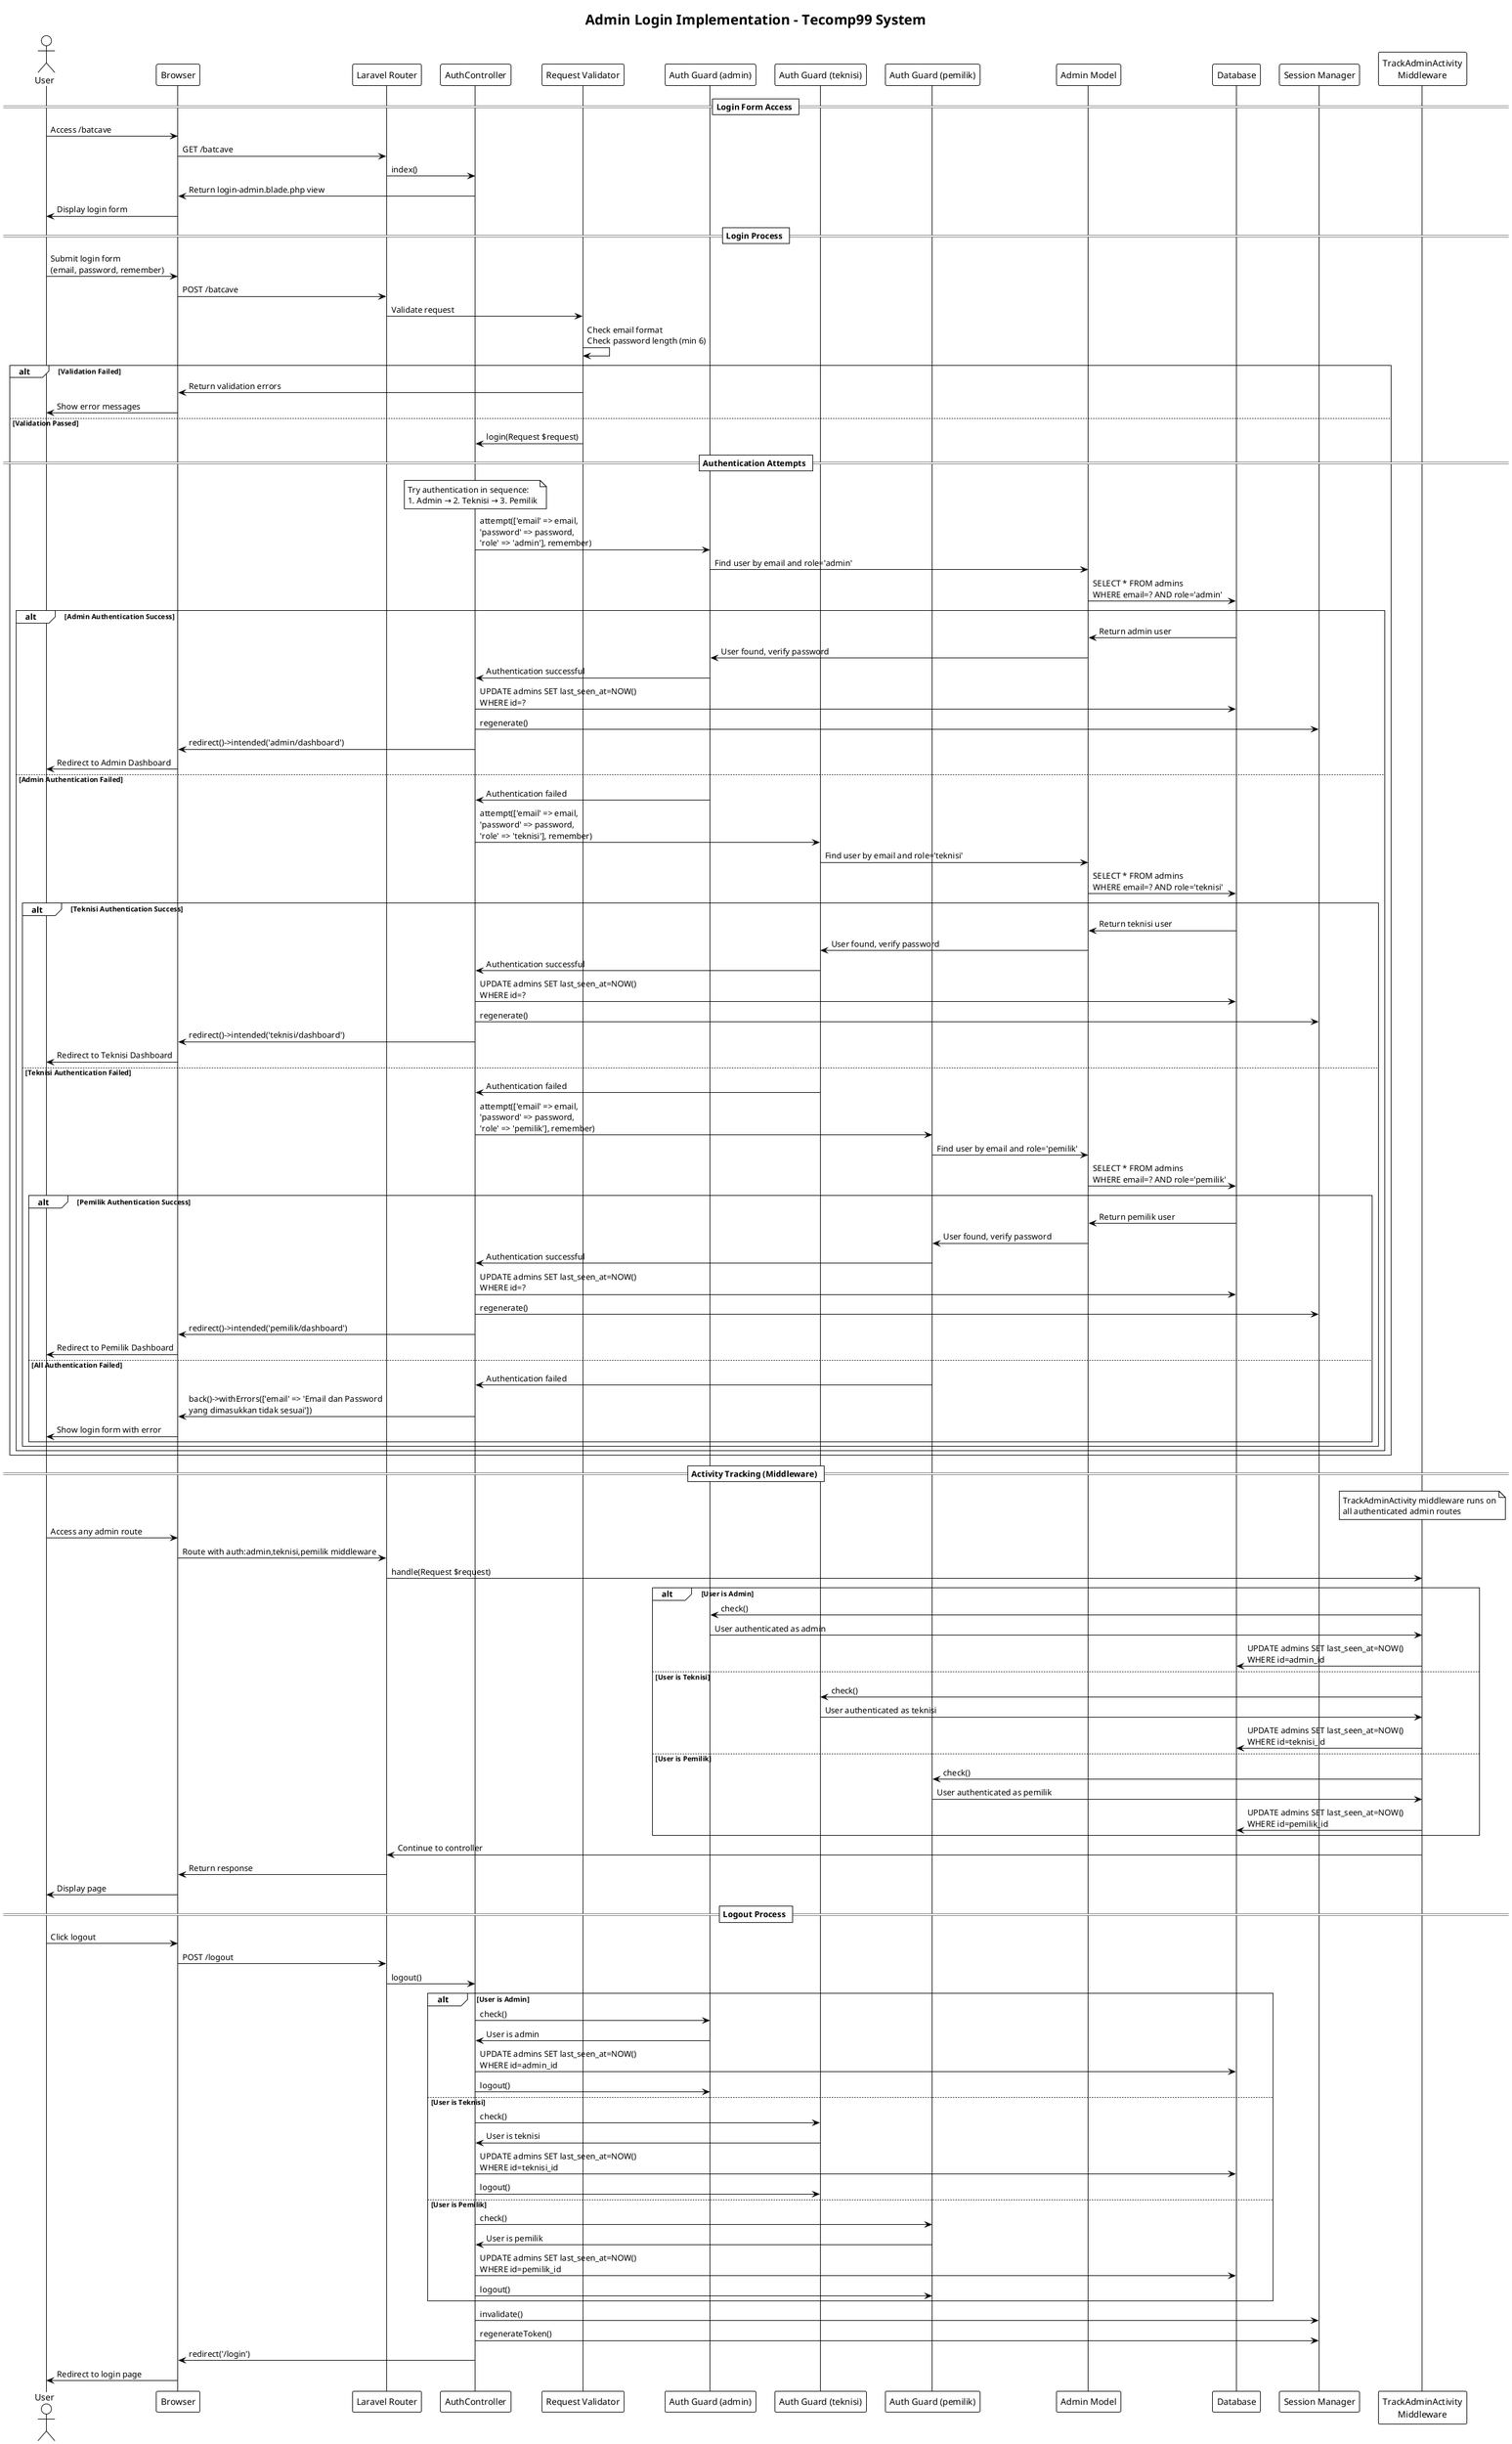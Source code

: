 @startuml Admin Login Sequence Diagram
!theme plain
title Admin Login Implementation - Tecomp99 System

actor User as U
participant "Browser" as B
participant "Laravel Router" as R
participant "AuthController" as AC
participant "Request Validator" as V
participant "Auth Guard (admin)" as AG_A
participant "Auth Guard (teknisi)" as AG_T
participant "Auth Guard (pemilik)" as AG_P
participant "Admin Model" as AM
participant "Database" as DB
participant "Session Manager" as SM
participant "TrackAdminActivity\nMiddleware" as TAM

== Login Form Access ==
U -> B: Access /batcave
B -> R: GET /batcave
R -> AC: index()
AC -> B: Return login-admin.blade.php view
B -> U: Display login form

== Login Process ==
U -> B: Submit login form\n(email, password, remember)
B -> R: POST /batcave
R -> V: Validate request
V -> V: Check email format\nCheck password length (min 6)

alt Validation Failed
    V -> B: Return validation errors
    B -> U: Show error messages
else Validation Passed
    V -> AC: login(Request $request)
    
    == Authentication Attempts ==
    note over AC: Try authentication in sequence:\n1. Admin → 2. Teknisi → 3. Pemilik
    
    AC -> AG_A: attempt(['email' => email,\n'password' => password,\n'role' => 'admin'], remember)
    AG_A -> AM: Find user by email and role='admin'
    AM -> DB: SELECT * FROM admins\nWHERE email=? AND role='admin'
    
    alt Admin Authentication Success
        DB -> AM: Return admin user
        AM -> AG_A: User found, verify password
        AG_A -> AC: Authentication successful
        
        AC -> DB: UPDATE admins SET last_seen_at=NOW()\nWHERE id=?
        AC -> SM: regenerate()
        AC -> B: redirect()->intended('admin/dashboard')
        B -> U: Redirect to Admin Dashboard
        
    else Admin Authentication Failed
        AG_A -> AC: Authentication failed
        
        AC -> AG_T: attempt(['email' => email,\n'password' => password,\n'role' => 'teknisi'], remember)
        AG_T -> AM: Find user by email and role='teknisi'
        AM -> DB: SELECT * FROM admins\nWHERE email=? AND role='teknisi'
        
        alt Teknisi Authentication Success
            DB -> AM: Return teknisi user
            AM -> AG_T: User found, verify password
            AG_T -> AC: Authentication successful
            
            AC -> DB: UPDATE admins SET last_seen_at=NOW()\nWHERE id=?
            AC -> SM: regenerate()
            AC -> B: redirect()->intended('teknisi/dashboard')
            B -> U: Redirect to Teknisi Dashboard
            
        else Teknisi Authentication Failed
            AG_T -> AC: Authentication failed
            
            AC -> AG_P: attempt(['email' => email,\n'password' => password,\n'role' => 'pemilik'], remember)
            AG_P -> AM: Find user by email and role='pemilik'
            AM -> DB: SELECT * FROM admins\nWHERE email=? AND role='pemilik'
            
            alt Pemilik Authentication Success
                DB -> AM: Return pemilik user
                AM -> AG_P: User found, verify password
                AG_P -> AC: Authentication successful
                
                AC -> DB: UPDATE admins SET last_seen_at=NOW()\nWHERE id=?
                AC -> SM: regenerate()
                AC -> B: redirect()->intended('pemilik/dashboard')
                B -> U: Redirect to Pemilik Dashboard
                
            else All Authentication Failed
                AG_P -> AC: Authentication failed
                AC -> B: back()->withErrors(['email' => 'Email dan Password\nyang dimasukkan tidak sesuai'])
                B -> U: Show login form with error
            end
        end
    end
end

== Activity Tracking (Middleware) ==
note over TAM: TrackAdminActivity middleware runs on\nall authenticated admin routes

U -> B: Access any admin route
B -> R: Route with auth:admin,teknisi,pemilik middleware
R -> TAM: handle(Request $request)

alt User is Admin
    TAM -> AG_A: check()
    AG_A -> TAM: User authenticated as admin
    TAM -> DB: UPDATE admins SET last_seen_at=NOW()\nWHERE id=admin_id
else User is Teknisi
    TAM -> AG_T: check()
    AG_T -> TAM: User authenticated as teknisi
    TAM -> DB: UPDATE admins SET last_seen_at=NOW()\nWHERE id=teknisi_id
else User is Pemilik
    TAM -> AG_P: check()
    AG_P -> TAM: User authenticated as pemilik
    TAM -> DB: UPDATE admins SET last_seen_at=NOW()\nWHERE id=pemilik_id
end

TAM -> R: Continue to controller
R -> B: Return response
B -> U: Display page

== Logout Process ==
U -> B: Click logout
B -> R: POST /logout
R -> AC: logout()

alt User is Admin
    AC -> AG_A: check()
    AG_A -> AC: User is admin
    AC -> DB: UPDATE admins SET last_seen_at=NOW()\nWHERE id=admin_id
    AC -> AG_A: logout()
else User is Teknisi
    AC -> AG_T: check()
    AG_T -> AC: User is teknisi
    AC -> DB: UPDATE admins SET last_seen_at=NOW()\nWHERE id=teknisi_id
    AC -> AG_T: logout()
else User is Pemilik
    AC -> AG_P: check()
    AG_P -> AC: User is pemilik
    AC -> DB: UPDATE admins SET last_seen_at=NOW()\nWHERE id=pemilik_id
    AC -> AG_P: logout()
end

AC -> SM: invalidate()
AC -> SM: regenerateToken()
AC -> B: redirect('/login')
B -> U: Redirect to login page

@enduml

